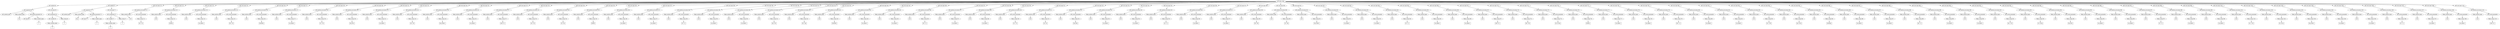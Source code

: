 /*
 * AST in dot format generated by phc -- the PHP compiler
 */

digraph AST {
node_0 [label="AST_php_script"];
node_1 [label="AST_method (6)"];
node_2 [label="AST_signature (6)"];
node_3 [label="AST_method_mod"];
node_4 [label="Token_method_name"];
node_5 [label="fun", shape=box]
node_4 -> node_5;
node_6 [label="AST_formal_parameter (6)"];
node_7 [label="AST_type (6)"];
node_8 [label="Token_variable_name"];
node_9 [label="x", shape=box]
node_8 -> node_9;
node_6 -> node_8;
node_6 -> node_7;
node_2 -> node_6;
node_2 -> node_4;
node_2 -> node_3;
node_10 [label="AST_eval_expr (6)"];
node_11 [label="AST_assignment (6)"];
node_12 [label="AST_variable (6)"];
node_13 [label="Token_variable_name"];
node_14 [label="x", shape=box]
node_13 -> node_14;
node_12 -> node_13;
node_15 [label="Token_string (6)"];
node_16 [label="x", shape=box]
node_15 -> node_16;
node_11 -> node_15;
node_11 -> node_12;
node_10 -> node_11;
node_1 -> node_10;
node_1 -> node_2;
node_17 [label="AST_method (7)"];
node_18 [label="AST_signature (7)"];
node_19 [label="AST_method_mod"];
node_20 [label="Token_method_name"];
node_21 [label="fun_r", shape=box]
node_20 -> node_21;
node_22 [label="AST_formal_parameter (7)"];
node_23 [label="AST_type (7)"];
node_24 [label="Token_variable_name"];
node_25 [label="x", shape=box]
node_24 -> node_25;
node_22 -> node_24;
node_22 -> node_23;
node_18 -> node_22;
node_18 -> node_20;
node_18 -> node_19;
node_26 [label="AST_eval_expr (7)"];
node_27 [label="AST_assignment (7)"];
node_28 [label="AST_variable (7)"];
node_29 [label="Token_variable_name"];
node_30 [label="x", shape=box]
node_29 -> node_30;
node_28 -> node_29;
node_31 [label="Token_string (7)"];
node_32 [label="x", shape=box]
node_31 -> node_32;
node_27 -> node_31;
node_27 -> node_28;
node_26 -> node_27;
node_17 -> node_26;
node_17 -> node_18;
node_33 [label="AST_eval_expr (11)"];
node_34 [label="AST_method_invocation (11)"];
node_35 [label="Token_method_name"];
node_36 [label="eval", shape=box]
node_35 -> node_36;
node_37 [label="AST_actual_parameter"];
node_38 [label="Token_string (11)"];
node_39 [label="$a = 10;", shape=box]
node_38 -> node_39;
node_37 -> node_38;
node_34 -> node_37;
node_34 -> node_35;
node_33 -> node_34;
node_40 [label="AST_eval_expr (12)"];
node_41 [label="AST_method_invocation (12)"];
node_42 [label="Token_method_name"];
node_43 [label="eval", shape=box]
node_42 -> node_43;
node_44 [label="AST_actual_parameter"];
node_45 [label="Token_string (12)"];
node_46 [label="fun($a);", shape=box]
node_45 -> node_46;
node_44 -> node_45;
node_41 -> node_44;
node_41 -> node_42;
node_40 -> node_41;
node_47 [label="AST_eval_expr (13)"];
node_48 [label="AST_method_invocation (13)"];
node_49 [label="Token_method_name"];
node_50 [label="eval", shape=box]
node_49 -> node_50;
node_51 [label="AST_actual_parameter"];
node_52 [label="Token_string (13)"];
node_53 [label="var_export..", shape=box]
node_52 -> node_53;
node_51 -> node_52;
node_48 -> node_51;
node_48 -> node_49;
node_47 -> node_48;
node_54 [label="AST_eval_expr (15)"];
node_55 [label="AST_method_invocation (15)"];
node_56 [label="Token_method_name"];
node_57 [label="eval", shape=box]
node_56 -> node_57;
node_58 [label="AST_actual_parameter"];
node_59 [label="Token_string (15)"];
node_60 [label="$b = 20;", shape=box]
node_59 -> node_60;
node_58 -> node_59;
node_55 -> node_58;
node_55 -> node_56;
node_54 -> node_55;
node_61 [label="AST_eval_expr (16)"];
node_62 [label="AST_method_invocation (16)"];
node_63 [label="Token_method_name"];
node_64 [label="eval", shape=box]
node_63 -> node_64;
node_65 [label="AST_actual_parameter"];
node_66 [label="Token_string (16)"];
node_67 [label="fun(&$b);", shape=box]
node_66 -> node_67;
node_65 -> node_66;
node_62 -> node_65;
node_62 -> node_63;
node_61 -> node_62;
node_68 [label="AST_eval_expr (17)"];
node_69 [label="AST_method_invocation (17)"];
node_70 [label="Token_method_name"];
node_71 [label="eval", shape=box]
node_70 -> node_71;
node_72 [label="AST_actual_parameter"];
node_73 [label="Token_string (17)"];
node_74 [label="var_export..", shape=box]
node_73 -> node_74;
node_72 -> node_73;
node_69 -> node_72;
node_69 -> node_70;
node_68 -> node_69;
node_75 [label="AST_eval_expr (19)"];
node_76 [label="AST_method_invocation (19)"];
node_77 [label="Token_method_name"];
node_78 [label="eval", shape=box]
node_77 -> node_78;
node_79 [label="AST_actual_parameter"];
node_80 [label="Token_string (19)"];
node_81 [label="$c = 30;", shape=box]
node_80 -> node_81;
node_79 -> node_80;
node_76 -> node_79;
node_76 -> node_77;
node_75 -> node_76;
node_82 [label="AST_eval_expr (20)"];
node_83 [label="AST_method_invocation (20)"];
node_84 [label="Token_method_name"];
node_85 [label="eval", shape=box]
node_84 -> node_85;
node_86 [label="AST_actual_parameter"];
node_87 [label="Token_string (20)"];
node_88 [label="fun_r($c);", shape=box]
node_87 -> node_88;
node_86 -> node_87;
node_83 -> node_86;
node_83 -> node_84;
node_82 -> node_83;
node_89 [label="AST_eval_expr (21)"];
node_90 [label="AST_method_invocation (21)"];
node_91 [label="Token_method_name"];
node_92 [label="eval", shape=box]
node_91 -> node_92;
node_93 [label="AST_actual_parameter"];
node_94 [label="Token_string (21)"];
node_95 [label="var_export..", shape=box]
node_94 -> node_95;
node_93 -> node_94;
node_90 -> node_93;
node_90 -> node_91;
node_89 -> node_90;
node_96 [label="AST_eval_expr (23)"];
node_97 [label="AST_method_invocation (23)"];
node_98 [label="Token_method_name"];
node_99 [label="eval", shape=box]
node_98 -> node_99;
node_100 [label="AST_actual_parameter"];
node_101 [label="Token_string (23)"];
node_102 [label="$d = 40;", shape=box]
node_101 -> node_102;
node_100 -> node_101;
node_97 -> node_100;
node_97 -> node_98;
node_96 -> node_97;
node_103 [label="AST_eval_expr (24)"];
node_104 [label="AST_method_invocation (24)"];
node_105 [label="Token_method_name"];
node_106 [label="eval", shape=box]
node_105 -> node_106;
node_107 [label="AST_actual_parameter"];
node_108 [label="Token_string (24)"];
node_109 [label="fun_r(&$d)..", shape=box]
node_108 -> node_109;
node_107 -> node_108;
node_104 -> node_107;
node_104 -> node_105;
node_103 -> node_104;
node_110 [label="AST_eval_expr (25)"];
node_111 [label="AST_method_invocation (25)"];
node_112 [label="Token_method_name"];
node_113 [label="eval", shape=box]
node_112 -> node_113;
node_114 [label="AST_actual_parameter"];
node_115 [label="Token_string (25)"];
node_116 [label="var_export..", shape=box]
node_115 -> node_116;
node_114 -> node_115;
node_111 -> node_114;
node_111 -> node_112;
node_110 -> node_111;
node_117 [label="AST_eval_expr (27)"];
node_118 [label="AST_method_invocation (27)"];
node_119 [label="Token_method_name"];
node_120 [label="eval", shape=box]
node_119 -> node_120;
node_121 [label="AST_actual_parameter"];
node_122 [label="Token_string (27)"];
node_123 [label="echo \"\\n\";", shape=box]
node_122 -> node_123;
node_121 -> node_122;
node_118 -> node_121;
node_118 -> node_119;
node_117 -> node_118;
node_124 [label="AST_eval_expr (33)"];
node_125 [label="AST_method_invocation (33)"];
node_126 [label="Token_method_name"];
node_127 [label="eval", shape=box]
node_126 -> node_127;
node_128 [label="AST_actual_parameter"];
node_129 [label="Token_string (33)"];
node_130 [label="$e = 50;", shape=box]
node_129 -> node_130;
node_128 -> node_129;
node_125 -> node_128;
node_125 -> node_126;
node_124 -> node_125;
node_131 [label="AST_eval_expr (34)"];
node_132 [label="AST_method_invocation (34)"];
node_133 [label="Token_method_name"];
node_134 [label="eval", shape=box]
node_133 -> node_134;
node_135 [label="AST_actual_parameter"];
node_136 [label="Token_string (34)"];
node_137 [label="$f = $e;", shape=box]
node_136 -> node_137;
node_135 -> node_136;
node_132 -> node_135;
node_132 -> node_133;
node_131 -> node_132;
node_138 [label="AST_eval_expr (35)"];
node_139 [label="AST_method_invocation (35)"];
node_140 [label="Token_method_name"];
node_141 [label="eval", shape=box]
node_140 -> node_141;
node_142 [label="AST_actual_parameter"];
node_143 [label="Token_string (35)"];
node_144 [label="fun($f);", shape=box]
node_143 -> node_144;
node_142 -> node_143;
node_139 -> node_142;
node_139 -> node_140;
node_138 -> node_139;
node_145 [label="AST_eval_expr (36)"];
node_146 [label="AST_method_invocation (36)"];
node_147 [label="Token_method_name"];
node_148 [label="eval", shape=box]
node_147 -> node_148;
node_149 [label="AST_actual_parameter"];
node_150 [label="Token_string (36)"];
node_151 [label="var_export..", shape=box]
node_150 -> node_151;
node_149 -> node_150;
node_146 -> node_149;
node_146 -> node_147;
node_145 -> node_146;
node_152 [label="AST_eval_expr (37)"];
node_153 [label="AST_method_invocation (37)"];
node_154 [label="Token_method_name"];
node_155 [label="eval", shape=box]
node_154 -> node_155;
node_156 [label="AST_actual_parameter"];
node_157 [label="Token_string (37)"];
node_158 [label="var_export..", shape=box]
node_157 -> node_158;
node_156 -> node_157;
node_153 -> node_156;
node_153 -> node_154;
node_152 -> node_153;
node_159 [label="AST_eval_expr (38)"];
node_160 [label="AST_method_invocation (38)"];
node_161 [label="Token_method_name"];
node_162 [label="eval", shape=box]
node_161 -> node_162;
node_163 [label="AST_actual_parameter"];
node_164 [label="Token_string (38)"];
node_165 [label="$f = 'y';", shape=box]
node_164 -> node_165;
node_163 -> node_164;
node_160 -> node_163;
node_160 -> node_161;
node_159 -> node_160;
node_166 [label="AST_eval_expr (39)"];
node_167 [label="AST_method_invocation (39)"];
node_168 [label="Token_method_name"];
node_169 [label="eval", shape=box]
node_168 -> node_169;
node_170 [label="AST_actual_parameter"];
node_171 [label="Token_string (39)"];
node_172 [label="var_export..", shape=box]
node_171 -> node_172;
node_170 -> node_171;
node_167 -> node_170;
node_167 -> node_168;
node_166 -> node_167;
node_173 [label="AST_eval_expr (40)"];
node_174 [label="AST_method_invocation (40)"];
node_175 [label="Token_method_name"];
node_176 [label="eval", shape=box]
node_175 -> node_176;
node_177 [label="AST_actual_parameter"];
node_178 [label="Token_string (40)"];
node_179 [label="var_export..", shape=box]
node_178 -> node_179;
node_177 -> node_178;
node_174 -> node_177;
node_174 -> node_175;
node_173 -> node_174;
node_180 [label="AST_eval_expr (41)"];
node_181 [label="AST_method_invocation (41)"];
node_182 [label="Token_method_name"];
node_183 [label="eval", shape=box]
node_182 -> node_183;
node_184 [label="AST_actual_parameter"];
node_185 [label="Token_string (41)"];
node_186 [label="$g = 60;", shape=box]
node_185 -> node_186;
node_184 -> node_185;
node_181 -> node_184;
node_181 -> node_182;
node_180 -> node_181;
node_187 [label="AST_eval_expr (42)"];
node_188 [label="AST_method_invocation (42)"];
node_189 [label="Token_method_name"];
node_190 [label="eval", shape=box]
node_189 -> node_190;
node_191 [label="AST_actual_parameter"];
node_192 [label="Token_string (42)"];
node_193 [label="$h = $g;", shape=box]
node_192 -> node_193;
node_191 -> node_192;
node_188 -> node_191;
node_188 -> node_189;
node_187 -> node_188;
node_194 [label="AST_eval_expr (43)"];
node_195 [label="AST_method_invocation (43)"];
node_196 [label="Token_method_name"];
node_197 [label="eval", shape=box]
node_196 -> node_197;
node_198 [label="AST_actual_parameter"];
node_199 [label="Token_string (43)"];
node_200 [label="fun(&$h);", shape=box]
node_199 -> node_200;
node_198 -> node_199;
node_195 -> node_198;
node_195 -> node_196;
node_194 -> node_195;
node_201 [label="AST_eval_expr (44)"];
node_202 [label="AST_method_invocation (44)"];
node_203 [label="Token_method_name"];
node_204 [label="eval", shape=box]
node_203 -> node_204;
node_205 [label="AST_actual_parameter"];
node_206 [label="Token_string (44)"];
node_207 [label="var_export..", shape=box]
node_206 -> node_207;
node_205 -> node_206;
node_202 -> node_205;
node_202 -> node_203;
node_201 -> node_202;
node_208 [label="AST_eval_expr (45)"];
node_209 [label="AST_method_invocation (45)"];
node_210 [label="Token_method_name"];
node_211 [label="eval", shape=box]
node_210 -> node_211;
node_212 [label="AST_actual_parameter"];
node_213 [label="Token_string (45)"];
node_214 [label="var_export..", shape=box]
node_213 -> node_214;
node_212 -> node_213;
node_209 -> node_212;
node_209 -> node_210;
node_208 -> node_209;
node_215 [label="AST_eval_expr (46)"];
node_216 [label="AST_method_invocation (46)"];
node_217 [label="Token_method_name"];
node_218 [label="eval", shape=box]
node_217 -> node_218;
node_219 [label="AST_actual_parameter"];
node_220 [label="Token_string (46)"];
node_221 [label="$h = 'y';", shape=box]
node_220 -> node_221;
node_219 -> node_220;
node_216 -> node_219;
node_216 -> node_217;
node_215 -> node_216;
node_222 [label="AST_eval_expr (47)"];
node_223 [label="AST_method_invocation (47)"];
node_224 [label="Token_method_name"];
node_225 [label="eval", shape=box]
node_224 -> node_225;
node_226 [label="AST_actual_parameter"];
node_227 [label="Token_string (47)"];
node_228 [label="var_export..", shape=box]
node_227 -> node_228;
node_226 -> node_227;
node_223 -> node_226;
node_223 -> node_224;
node_222 -> node_223;
node_229 [label="AST_eval_expr (48)"];
node_230 [label="AST_method_invocation (48)"];
node_231 [label="Token_method_name"];
node_232 [label="eval", shape=box]
node_231 -> node_232;
node_233 [label="AST_actual_parameter"];
node_234 [label="Token_string (48)"];
node_235 [label="var_export..", shape=box]
node_234 -> node_235;
node_233 -> node_234;
node_230 -> node_233;
node_230 -> node_231;
node_229 -> node_230;
node_236 [label="AST_eval_expr (50)"];
node_237 [label="AST_method_invocation (50)"];
node_238 [label="Token_method_name"];
node_239 [label="eval", shape=box]
node_238 -> node_239;
node_240 [label="AST_actual_parameter"];
node_241 [label="Token_string (50)"];
node_242 [label="$i = 70;", shape=box]
node_241 -> node_242;
node_240 -> node_241;
node_237 -> node_240;
node_237 -> node_238;
node_236 -> node_237;
node_243 [label="AST_eval_expr (51)"];
node_244 [label="AST_method_invocation (51)"];
node_245 [label="Token_method_name"];
node_246 [label="eval", shape=box]
node_245 -> node_246;
node_247 [label="AST_actual_parameter"];
node_248 [label="Token_string (51)"];
node_249 [label="$j = $i;", shape=box]
node_248 -> node_249;
node_247 -> node_248;
node_244 -> node_247;
node_244 -> node_245;
node_243 -> node_244;
node_250 [label="AST_eval_expr (52)"];
node_251 [label="AST_method_invocation (52)"];
node_252 [label="Token_method_name"];
node_253 [label="eval", shape=box]
node_252 -> node_253;
node_254 [label="AST_actual_parameter"];
node_255 [label="Token_string (52)"];
node_256 [label="fun_r($j);", shape=box]
node_255 -> node_256;
node_254 -> node_255;
node_251 -> node_254;
node_251 -> node_252;
node_250 -> node_251;
node_257 [label="AST_eval_expr (53)"];
node_258 [label="AST_method_invocation (53)"];
node_259 [label="Token_method_name"];
node_260 [label="eval", shape=box]
node_259 -> node_260;
node_261 [label="AST_actual_parameter"];
node_262 [label="Token_string (53)"];
node_263 [label="var_export..", shape=box]
node_262 -> node_263;
node_261 -> node_262;
node_258 -> node_261;
node_258 -> node_259;
node_257 -> node_258;
node_264 [label="AST_eval_expr (54)"];
node_265 [label="AST_method_invocation (54)"];
node_266 [label="Token_method_name"];
node_267 [label="eval", shape=box]
node_266 -> node_267;
node_268 [label="AST_actual_parameter"];
node_269 [label="Token_string (54)"];
node_270 [label="var_export..", shape=box]
node_269 -> node_270;
node_268 -> node_269;
node_265 -> node_268;
node_265 -> node_266;
node_264 -> node_265;
node_271 [label="AST_eval_expr (55)"];
node_272 [label="AST_method_invocation (55)"];
node_273 [label="Token_method_name"];
node_274 [label="eval", shape=box]
node_273 -> node_274;
node_275 [label="AST_actual_parameter"];
node_276 [label="Token_string (55)"];
node_277 [label="$j = 'y';", shape=box]
node_276 -> node_277;
node_275 -> node_276;
node_272 -> node_275;
node_272 -> node_273;
node_271 -> node_272;
node_278 [label="AST_eval_expr (56)"];
node_279 [label="AST_method_invocation (56)"];
node_280 [label="Token_method_name"];
node_281 [label="eval", shape=box]
node_280 -> node_281;
node_282 [label="AST_actual_parameter"];
node_283 [label="Token_string (56)"];
node_284 [label="var_export..", shape=box]
node_283 -> node_284;
node_282 -> node_283;
node_279 -> node_282;
node_279 -> node_280;
node_278 -> node_279;
node_285 [label="AST_eval_expr (57)"];
node_286 [label="AST_method_invocation (57)"];
node_287 [label="Token_method_name"];
node_288 [label="eval", shape=box]
node_287 -> node_288;
node_289 [label="AST_actual_parameter"];
node_290 [label="Token_string (57)"];
node_291 [label="var_export..", shape=box]
node_290 -> node_291;
node_289 -> node_290;
node_286 -> node_289;
node_286 -> node_287;
node_285 -> node_286;
node_292 [label="AST_eval_expr (59)"];
node_293 [label="AST_method_invocation (59)"];
node_294 [label="Token_method_name"];
node_295 [label="eval", shape=box]
node_294 -> node_295;
node_296 [label="AST_actual_parameter"];
node_297 [label="Token_string (59)"];
node_298 [label="$k = 80;", shape=box]
node_297 -> node_298;
node_296 -> node_297;
node_293 -> node_296;
node_293 -> node_294;
node_292 -> node_293;
node_299 [label="AST_eval_expr (60)"];
node_300 [label="AST_method_invocation (60)"];
node_301 [label="Token_method_name"];
node_302 [label="eval", shape=box]
node_301 -> node_302;
node_303 [label="AST_actual_parameter"];
node_304 [label="Token_string (60)"];
node_305 [label="$l = $k;", shape=box]
node_304 -> node_305;
node_303 -> node_304;
node_300 -> node_303;
node_300 -> node_301;
node_299 -> node_300;
node_306 [label="AST_eval_expr (61)"];
node_307 [label="AST_method_invocation (61)"];
node_308 [label="Token_method_name"];
node_309 [label="eval", shape=box]
node_308 -> node_309;
node_310 [label="AST_actual_parameter"];
node_311 [label="Token_string (61)"];
node_312 [label="fun_r(&$l)..", shape=box]
node_311 -> node_312;
node_310 -> node_311;
node_307 -> node_310;
node_307 -> node_308;
node_306 -> node_307;
node_313 [label="AST_eval_expr (62)"];
node_314 [label="AST_method_invocation (62)"];
node_315 [label="Token_method_name"];
node_316 [label="eval", shape=box]
node_315 -> node_316;
node_317 [label="AST_actual_parameter"];
node_318 [label="Token_string (62)"];
node_319 [label="var_export..", shape=box]
node_318 -> node_319;
node_317 -> node_318;
node_314 -> node_317;
node_314 -> node_315;
node_313 -> node_314;
node_320 [label="AST_eval_expr (63)"];
node_321 [label="AST_method_invocation (63)"];
node_322 [label="Token_method_name"];
node_323 [label="eval", shape=box]
node_322 -> node_323;
node_324 [label="AST_actual_parameter"];
node_325 [label="Token_string (63)"];
node_326 [label="var_export..", shape=box]
node_325 -> node_326;
node_324 -> node_325;
node_321 -> node_324;
node_321 -> node_322;
node_320 -> node_321;
node_327 [label="AST_eval_expr (64)"];
node_328 [label="AST_method_invocation (64)"];
node_329 [label="Token_method_name"];
node_330 [label="eval", shape=box]
node_329 -> node_330;
node_331 [label="AST_actual_parameter"];
node_332 [label="Token_string (64)"];
node_333 [label="$l = 'y';", shape=box]
node_332 -> node_333;
node_331 -> node_332;
node_328 -> node_331;
node_328 -> node_329;
node_327 -> node_328;
node_334 [label="AST_eval_expr (65)"];
node_335 [label="AST_method_invocation (65)"];
node_336 [label="Token_method_name"];
node_337 [label="eval", shape=box]
node_336 -> node_337;
node_338 [label="AST_actual_parameter"];
node_339 [label="Token_string (65)"];
node_340 [label="var_export..", shape=box]
node_339 -> node_340;
node_338 -> node_339;
node_335 -> node_338;
node_335 -> node_336;
node_334 -> node_335;
node_341 [label="AST_eval_expr (66)"];
node_342 [label="AST_method_invocation (66)"];
node_343 [label="Token_method_name"];
node_344 [label="eval", shape=box]
node_343 -> node_344;
node_345 [label="AST_actual_parameter"];
node_346 [label="Token_string (66)"];
node_347 [label="var_export..", shape=box]
node_346 -> node_347;
node_345 -> node_346;
node_342 -> node_345;
node_342 -> node_343;
node_341 -> node_342;
node_348 [label="AST_eval_expr (67)"];
node_349 [label="AST_method_invocation (67)"];
node_350 [label="Token_method_name"];
node_351 [label="eval", shape=box]
node_350 -> node_351;
node_352 [label="AST_actual_parameter"];
node_353 [label="Token_string (67)"];
node_354 [label="echo \"\\n\";", shape=box]
node_353 -> node_354;
node_352 -> node_353;
node_349 -> node_352;
node_349 -> node_350;
node_348 -> node_349;
node_355 [label="AST_eval_expr (74)"];
node_356 [label="AST_method_invocation (74)"];
node_357 [label="Token_method_name"];
node_358 [label="eval", shape=box]
node_357 -> node_358;
node_359 [label="AST_actual_parameter"];
node_360 [label="Token_string (74)"];
node_361 [label="$m = 90;", shape=box]
node_360 -> node_361;
node_359 -> node_360;
node_356 -> node_359;
node_356 -> node_357;
node_355 -> node_356;
node_362 [label="AST_eval_expr (75)"];
node_363 [label="AST_method_invocation (75)"];
node_364 [label="Token_method_name"];
node_365 [label="eval", shape=box]
node_364 -> node_365;
node_366 [label="AST_actual_parameter"];
node_367 [label="Token_string (75)"];
node_368 [label="$n =& $m;", shape=box]
node_367 -> node_368;
node_366 -> node_367;
node_363 -> node_366;
node_363 -> node_364;
node_362 -> node_363;
node_369 [label="AST_eval_expr (76)"];
node_370 [label="AST_method_invocation (76)"];
node_371 [label="Token_method_name"];
node_372 [label="eval", shape=box]
node_371 -> node_372;
node_373 [label="AST_actual_parameter"];
node_374 [label="Token_string (76)"];
node_375 [label="fun($n);", shape=box]
node_374 -> node_375;
node_373 -> node_374;
node_370 -> node_373;
node_370 -> node_371;
node_369 -> node_370;
node_376 [label="AST_eval_expr (77)"];
node_377 [label="AST_method_invocation (77)"];
node_378 [label="Token_method_name"];
node_379 [label="eval", shape=box]
node_378 -> node_379;
node_380 [label="AST_actual_parameter"];
node_381 [label="Token_string (77)"];
node_382 [label="var_export..", shape=box]
node_381 -> node_382;
node_380 -> node_381;
node_377 -> node_380;
node_377 -> node_378;
node_376 -> node_377;
node_383 [label="AST_eval_expr (78)"];
node_384 [label="AST_method_invocation (78)"];
node_385 [label="Token_method_name"];
node_386 [label="eval", shape=box]
node_385 -> node_386;
node_387 [label="AST_actual_parameter"];
node_388 [label="Token_string (78)"];
node_389 [label="var_export..", shape=box]
node_388 -> node_389;
node_387 -> node_388;
node_384 -> node_387;
node_384 -> node_385;
node_383 -> node_384;
node_390 [label="AST_eval_expr (79)"];
node_391 [label="AST_method_invocation (79)"];
node_392 [label="Token_method_name"];
node_393 [label="eval", shape=box]
node_392 -> node_393;
node_394 [label="AST_actual_parameter"];
node_395 [label="Token_string (79)"];
node_396 [label="$m = 'y';", shape=box]
node_395 -> node_396;
node_394 -> node_395;
node_391 -> node_394;
node_391 -> node_392;
node_390 -> node_391;
node_397 [label="AST_eval_expr (80)"];
node_398 [label="AST_method_invocation (80)"];
node_399 [label="Token_method_name"];
node_400 [label="eval", shape=box]
node_399 -> node_400;
node_401 [label="AST_actual_parameter"];
node_402 [label="Token_string (80)"];
node_403 [label="var_export..", shape=box]
node_402 -> node_403;
node_401 -> node_402;
node_398 -> node_401;
node_398 -> node_399;
node_397 -> node_398;
node_404 [label="AST_eval_expr (81)"];
node_405 [label="AST_method_invocation (81)"];
node_406 [label="Token_method_name"];
node_407 [label="eval", shape=box]
node_406 -> node_407;
node_408 [label="AST_actual_parameter"];
node_409 [label="Token_string (81)"];
node_410 [label="var_export..", shape=box]
node_409 -> node_410;
node_408 -> node_409;
node_405 -> node_408;
node_405 -> node_406;
node_404 -> node_405;
node_411 [label="AST_eval_expr (83)"];
node_412 [label="AST_method_invocation (83)"];
node_413 [label="Token_method_name"];
node_414 [label="eval", shape=box]
node_413 -> node_414;
node_415 [label="AST_actual_parameter"];
node_416 [label="Token_string (83)"];
node_417 [label="$o = 100;", shape=box]
node_416 -> node_417;
node_415 -> node_416;
node_412 -> node_415;
node_412 -> node_413;
node_411 -> node_412;
node_418 [label="AST_eval_expr (84)"];
node_419 [label="AST_method_invocation (84)"];
node_420 [label="Token_method_name"];
node_421 [label="eval", shape=box]
node_420 -> node_421;
node_422 [label="AST_actual_parameter"];
node_423 [label="Token_string (84)"];
node_424 [label="$p =& $o;", shape=box]
node_423 -> node_424;
node_422 -> node_423;
node_419 -> node_422;
node_419 -> node_420;
node_418 -> node_419;
node_425 [label="AST_eval_expr (85)"];
node_426 [label="AST_method_invocation (85)"];
node_427 [label="Token_method_name"];
node_428 [label="eval", shape=box]
node_427 -> node_428;
node_429 [label="AST_actual_parameter"];
node_430 [label="Token_string (85)"];
node_431 [label="fun(&$p);", shape=box]
node_430 -> node_431;
node_429 -> node_430;
node_426 -> node_429;
node_426 -> node_427;
node_425 -> node_426;
node_432 [label="AST_eval_expr (86)"];
node_433 [label="AST_method_invocation (86)"];
node_434 [label="Token_method_name"];
node_435 [label="eval", shape=box]
node_434 -> node_435;
node_436 [label="AST_actual_parameter"];
node_437 [label="Token_string (86)"];
node_438 [label="var_export..", shape=box]
node_437 -> node_438;
node_436 -> node_437;
node_433 -> node_436;
node_433 -> node_434;
node_432 -> node_433;
node_439 [label="AST_eval_expr (87)"];
node_440 [label="AST_method_invocation (87)"];
node_441 [label="Token_method_name"];
node_442 [label="eval", shape=box]
node_441 -> node_442;
node_443 [label="AST_actual_parameter"];
node_444 [label="Token_string (87)"];
node_445 [label="var_export..", shape=box]
node_444 -> node_445;
node_443 -> node_444;
node_440 -> node_443;
node_440 -> node_441;
node_439 -> node_440;
node_446 [label="AST_eval_expr (88)"];
node_447 [label="AST_method_invocation (88)"];
node_448 [label="Token_method_name"];
node_449 [label="eval", shape=box]
node_448 -> node_449;
node_450 [label="AST_actual_parameter"];
node_451 [label="Token_string (88)"];
node_452 [label="$p = 'y';", shape=box]
node_451 -> node_452;
node_450 -> node_451;
node_447 -> node_450;
node_447 -> node_448;
node_446 -> node_447;
node_453 [label="AST_eval_expr (89)"];
node_454 [label="AST_method_invocation (89)"];
node_455 [label="Token_method_name"];
node_456 [label="eval", shape=box]
node_455 -> node_456;
node_457 [label="AST_actual_parameter"];
node_458 [label="Token_string (89)"];
node_459 [label="var_export..", shape=box]
node_458 -> node_459;
node_457 -> node_458;
node_454 -> node_457;
node_454 -> node_455;
node_453 -> node_454;
node_460 [label="AST_eval_expr (90)"];
node_461 [label="AST_method_invocation (90)"];
node_462 [label="Token_method_name"];
node_463 [label="eval", shape=box]
node_462 -> node_463;
node_464 [label="AST_actual_parameter"];
node_465 [label="Token_string (90)"];
node_466 [label="var_export..", shape=box]
node_465 -> node_466;
node_464 -> node_465;
node_461 -> node_464;
node_461 -> node_462;
node_460 -> node_461;
node_467 [label="AST_eval_expr (92)"];
node_468 [label="AST_method_invocation (92)"];
node_469 [label="Token_method_name"];
node_470 [label="eval", shape=box]
node_469 -> node_470;
node_471 [label="AST_actual_parameter"];
node_472 [label="Token_string (92)"];
node_473 [label="$q = 110;", shape=box]
node_472 -> node_473;
node_471 -> node_472;
node_468 -> node_471;
node_468 -> node_469;
node_467 -> node_468;
node_474 [label="AST_eval_expr (93)"];
node_475 [label="AST_method_invocation (93)"];
node_476 [label="Token_method_name"];
node_477 [label="eval", shape=box]
node_476 -> node_477;
node_478 [label="AST_actual_parameter"];
node_479 [label="Token_string (93)"];
node_480 [label="$r =& $q;", shape=box]
node_479 -> node_480;
node_478 -> node_479;
node_475 -> node_478;
node_475 -> node_476;
node_474 -> node_475;
node_481 [label="AST_eval_expr (94)"];
node_482 [label="AST_method_invocation (94)"];
node_483 [label="Token_method_name"];
node_484 [label="eval", shape=box]
node_483 -> node_484;
node_485 [label="AST_actual_parameter"];
node_486 [label="Token_string (94)"];
node_487 [label="fun_r($r);", shape=box]
node_486 -> node_487;
node_485 -> node_486;
node_482 -> node_485;
node_482 -> node_483;
node_481 -> node_482;
node_488 [label="AST_eval_expr (95)"];
node_489 [label="AST_method_invocation (95)"];
node_490 [label="Token_method_name"];
node_491 [label="eval", shape=box]
node_490 -> node_491;
node_492 [label="AST_actual_parameter"];
node_493 [label="Token_string (95)"];
node_494 [label="var_export..", shape=box]
node_493 -> node_494;
node_492 -> node_493;
node_489 -> node_492;
node_489 -> node_490;
node_488 -> node_489;
node_495 [label="AST_eval_expr (96)"];
node_496 [label="AST_method_invocation (96)"];
node_497 [label="Token_method_name"];
node_498 [label="eval", shape=box]
node_497 -> node_498;
node_499 [label="AST_actual_parameter"];
node_500 [label="Token_string (96)"];
node_501 [label="var_export..", shape=box]
node_500 -> node_501;
node_499 -> node_500;
node_496 -> node_499;
node_496 -> node_497;
node_495 -> node_496;
node_502 [label="AST_eval_expr (97)"];
node_503 [label="AST_method_invocation (97)"];
node_504 [label="Token_method_name"];
node_505 [label="eval", shape=box]
node_504 -> node_505;
node_506 [label="AST_actual_parameter"];
node_507 [label="Token_string (97)"];
node_508 [label="$r = 'y';", shape=box]
node_507 -> node_508;
node_506 -> node_507;
node_503 -> node_506;
node_503 -> node_504;
node_502 -> node_503;
node_509 [label="AST_eval_expr (98)"];
node_510 [label="AST_method_invocation (98)"];
node_511 [label="Token_method_name"];
node_512 [label="eval", shape=box]
node_511 -> node_512;
node_513 [label="AST_actual_parameter"];
node_514 [label="Token_string (98)"];
node_515 [label="var_export..", shape=box]
node_514 -> node_515;
node_513 -> node_514;
node_510 -> node_513;
node_510 -> node_511;
node_509 -> node_510;
node_516 [label="AST_eval_expr (99)"];
node_517 [label="AST_method_invocation (99)"];
node_518 [label="Token_method_name"];
node_519 [label="eval", shape=box]
node_518 -> node_519;
node_520 [label="AST_actual_parameter"];
node_521 [label="Token_string (99)"];
node_522 [label="var_export..", shape=box]
node_521 -> node_522;
node_520 -> node_521;
node_517 -> node_520;
node_517 -> node_518;
node_516 -> node_517;
node_523 [label="AST_eval_expr (101)"];
node_524 [label="AST_method_invocation (101)"];
node_525 [label="Token_method_name"];
node_526 [label="eval", shape=box]
node_525 -> node_526;
node_527 [label="AST_actual_parameter"];
node_528 [label="Token_string (101)"];
node_529 [label="$s = 120;", shape=box]
node_528 -> node_529;
node_527 -> node_528;
node_524 -> node_527;
node_524 -> node_525;
node_523 -> node_524;
node_530 [label="AST_eval_expr (102)"];
node_531 [label="AST_method_invocation (102)"];
node_532 [label="Token_method_name"];
node_533 [label="eval", shape=box]
node_532 -> node_533;
node_534 [label="AST_actual_parameter"];
node_535 [label="Token_string (102)"];
node_536 [label="$t =& $s;", shape=box]
node_535 -> node_536;
node_534 -> node_535;
node_531 -> node_534;
node_531 -> node_532;
node_530 -> node_531;
node_537 [label="AST_eval_expr (103)"];
node_538 [label="AST_method_invocation (103)"];
node_539 [label="Token_method_name"];
node_540 [label="eval", shape=box]
node_539 -> node_540;
node_541 [label="AST_actual_parameter"];
node_542 [label="Token_string (103)"];
node_543 [label="fun_r(&$t)..", shape=box]
node_542 -> node_543;
node_541 -> node_542;
node_538 -> node_541;
node_538 -> node_539;
node_537 -> node_538;
node_544 [label="AST_eval_expr (104)"];
node_545 [label="AST_method_invocation (104)"];
node_546 [label="Token_method_name"];
node_547 [label="eval", shape=box]
node_546 -> node_547;
node_548 [label="AST_actual_parameter"];
node_549 [label="Token_string (104)"];
node_550 [label="var_export..", shape=box]
node_549 -> node_550;
node_548 -> node_549;
node_545 -> node_548;
node_545 -> node_546;
node_544 -> node_545;
node_551 [label="AST_eval_expr (105)"];
node_552 [label="AST_method_invocation (105)"];
node_553 [label="Token_method_name"];
node_554 [label="eval", shape=box]
node_553 -> node_554;
node_555 [label="AST_actual_parameter"];
node_556 [label="Token_string (105)"];
node_557 [label="var_export..", shape=box]
node_556 -> node_557;
node_555 -> node_556;
node_552 -> node_555;
node_552 -> node_553;
node_551 -> node_552;
node_558 [label="AST_eval_expr (106)"];
node_559 [label="AST_method_invocation (106)"];
node_560 [label="Token_method_name"];
node_561 [label="eval", shape=box]
node_560 -> node_561;
node_562 [label="AST_actual_parameter"];
node_563 [label="Token_string (106)"];
node_564 [label="$t = 'y';", shape=box]
node_563 -> node_564;
node_562 -> node_563;
node_559 -> node_562;
node_559 -> node_560;
node_558 -> node_559;
node_565 [label="AST_eval_expr (107)"];
node_566 [label="AST_method_invocation (107)"];
node_567 [label="Token_method_name"];
node_568 [label="eval", shape=box]
node_567 -> node_568;
node_569 [label="AST_actual_parameter"];
node_570 [label="Token_string (107)"];
node_571 [label="var_export..", shape=box]
node_570 -> node_571;
node_569 -> node_570;
node_566 -> node_569;
node_566 -> node_567;
node_565 -> node_566;
node_572 [label="AST_eval_expr (108)"];
node_573 [label="AST_method_invocation (108)"];
node_574 [label="Token_method_name"];
node_575 [label="eval", shape=box]
node_574 -> node_575;
node_576 [label="AST_actual_parameter"];
node_577 [label="Token_string (108)"];
node_578 [label="var_export..", shape=box]
node_577 -> node_578;
node_576 -> node_577;
node_573 -> node_576;
node_573 -> node_574;
node_572 -> node_573;
node_579 [label="AST_eval_expr (110)"];
node_580 [label="AST_method_invocation (110)"];
node_581 [label="Token_method_name"];
node_582 [label="eval", shape=box]
node_581 -> node_582;
node_583 [label="AST_actual_parameter"];
node_584 [label="Token_string (110)"];
node_585 [label="echo \"\\n\";", shape=box]
node_584 -> node_585;
node_583 -> node_584;
node_580 -> node_583;
node_580 -> node_581;
node_579 -> node_580;
node_0 -> node_579;
node_0 -> node_572;
node_0 -> node_565;
node_0 -> node_558;
node_0 -> node_551;
node_0 -> node_544;
node_0 -> node_537;
node_0 -> node_530;
node_0 -> node_523;
node_0 -> node_516;
node_0 -> node_509;
node_0 -> node_502;
node_0 -> node_495;
node_0 -> node_488;
node_0 -> node_481;
node_0 -> node_474;
node_0 -> node_467;
node_0 -> node_460;
node_0 -> node_453;
node_0 -> node_446;
node_0 -> node_439;
node_0 -> node_432;
node_0 -> node_425;
node_0 -> node_418;
node_0 -> node_411;
node_0 -> node_404;
node_0 -> node_397;
node_0 -> node_390;
node_0 -> node_383;
node_0 -> node_376;
node_0 -> node_369;
node_0 -> node_362;
node_0 -> node_355;
node_0 -> node_348;
node_0 -> node_341;
node_0 -> node_334;
node_0 -> node_327;
node_0 -> node_320;
node_0 -> node_313;
node_0 -> node_306;
node_0 -> node_299;
node_0 -> node_292;
node_0 -> node_285;
node_0 -> node_278;
node_0 -> node_271;
node_0 -> node_264;
node_0 -> node_257;
node_0 -> node_250;
node_0 -> node_243;
node_0 -> node_236;
node_0 -> node_229;
node_0 -> node_222;
node_0 -> node_215;
node_0 -> node_208;
node_0 -> node_201;
node_0 -> node_194;
node_0 -> node_187;
node_0 -> node_180;
node_0 -> node_173;
node_0 -> node_166;
node_0 -> node_159;
node_0 -> node_152;
node_0 -> node_145;
node_0 -> node_138;
node_0 -> node_131;
node_0 -> node_124;
node_0 -> node_117;
node_0 -> node_110;
node_0 -> node_103;
node_0 -> node_96;
node_0 -> node_89;
node_0 -> node_82;
node_0 -> node_75;
node_0 -> node_68;
node_0 -> node_61;
node_0 -> node_54;
node_0 -> node_47;
node_0 -> node_40;
node_0 -> node_33;
node_0 -> node_17;
node_0 -> node_1;
}
